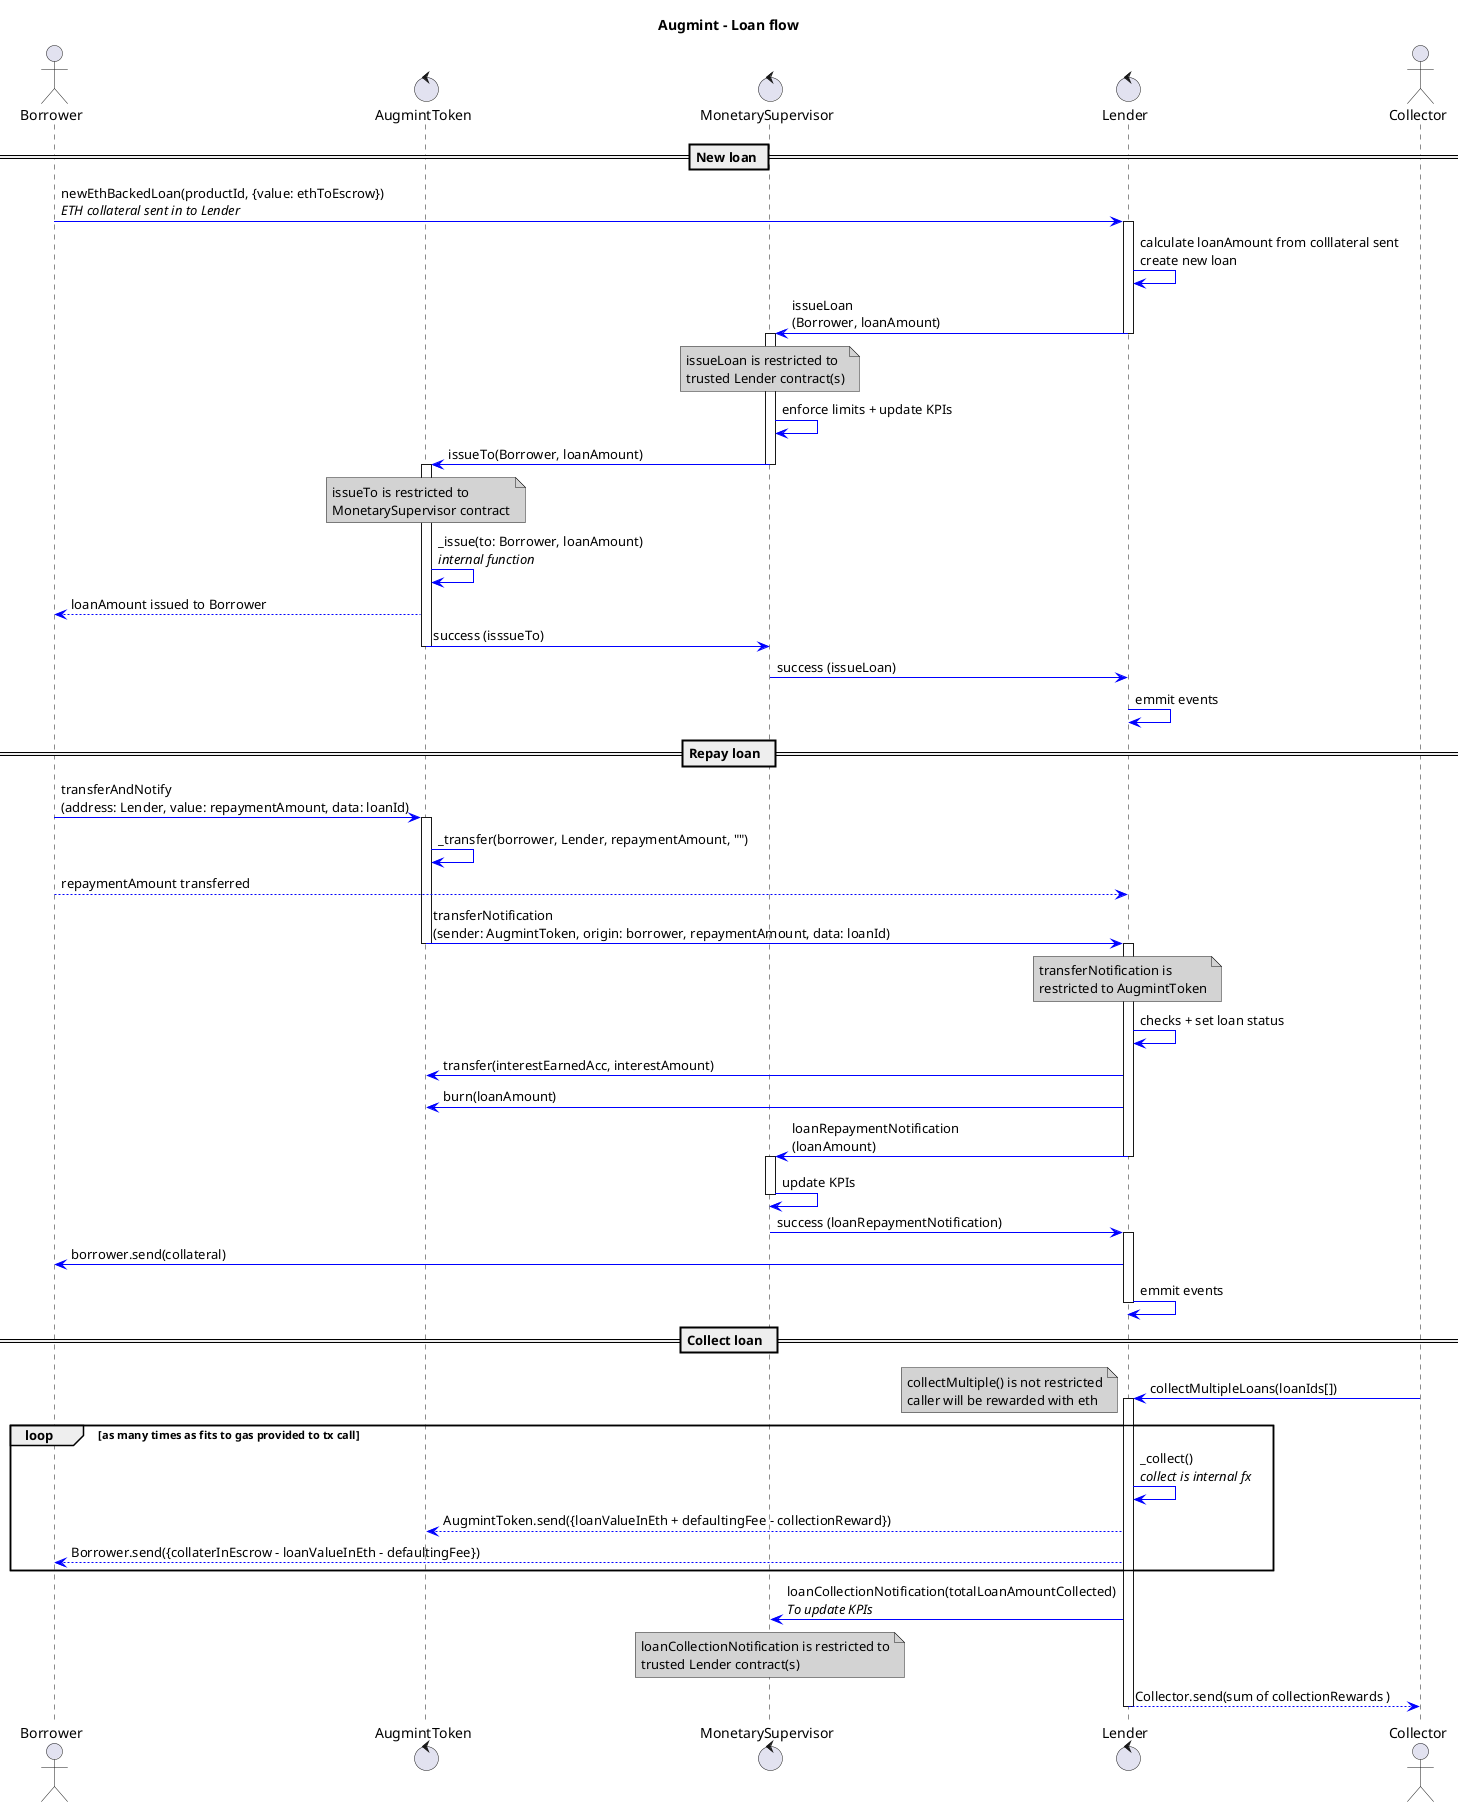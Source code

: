 @startuml
title **Augmint** - Loan flow
skinparam ArrowColor #blue
skinparam noteBackgroundColor #lightgrey

actor Borrower
control AugmintToken
control MonetarySupervisor
control Lender
actor Collector

== New loan ==
Borrower -> Lender : newEthBackedLoan(productId, {value: ethToEscrow})\n//ETH collateral sent in to Lender//

activate Lender
    Lender -> Lender : calculate loanAmount from colllateral sent\ncreate new loan
    Lender -> MonetarySupervisor : issueLoan\n(Borrower, loanAmount)
deactivate Lender

activate MonetarySupervisor
    note over MonetarySupervisor
        issueLoan is restricted to
        trusted Lender contract(s)
    end note
    MonetarySupervisor -> MonetarySupervisor : enforce limits + update KPIs
    MonetarySupervisor -> AugmintToken : issueTo(Borrower, loanAmount)
deactivate MonetarySupervisor

activate AugmintToken
    note over AugmintToken
        issueTo is restricted to
        MonetarySupervisor contract
    end note
    AugmintToken -> AugmintToken : _issue(to: Borrower, loanAmount)\n//internal function//
    AugmintToken --> Borrower : loanAmount issued to Borrower
    AugmintToken -> MonetarySupervisor : success (isssueTo)
deactivate AugmintToken

MonetarySupervisor -> Lender : success (issueLoan)

Lender -> Lender : emmit events

== Repay loan  ==
Borrower -> AugmintToken : transferAndNotify\n(address: Lender, value: repaymentAmount, data: loanId)

activate AugmintToken
    AugmintToken -> AugmintToken : _transfer(borrower, Lender, repaymentAmount, "")
    Borrower --> Lender : repaymentAmount transferred
    AugmintToken -> Lender : transferNotification\n(sender: AugmintToken, origin: borrower, repaymentAmount, data: loanId)
    note over Lender
        transferNotification is
        restricted to AugmintToken
    end note
deactivate AugmintToken

activate Lender
    Lender -> Lender : checks + set loan status
    Lender -> AugmintToken : transfer(interestEarnedAcc, interestAmount)
    Lender -> AugmintToken : burn(loanAmount)
    Lender -> MonetarySupervisor : loanRepaymentNotification\n(loanAmount)
deactivate Lender

activate MonetarySupervisor
    MonetarySupervisor -> MonetarySupervisor : update KPIs
deactivate MonetarySupervisor

MonetarySupervisor -> Lender : success (loanRepaymentNotification)

activate Lender
Lender -> Borrower : borrower.send(collateral)
Lender -> Lender : emmit events
deactivate Lender

== Collect loan  ==
Collector -> Lender : collectMultipleLoans(loanIds[])
note left
    collectMultiple() is not restricted
    caller will be rewarded with eth
end note
activate Lender

loop as many times as fits to gas provided to tx call
    Lender -> Lender : _collect()\n//collect is internal fx//
    Lender --> AugmintToken : AugmintToken.send({loanValueInEth + defaultingFee - collectionReward})
    Lender --> Borrower : Borrower.send({collaterInEscrow - loanValueInEth - defaultingFee})
end
Lender -> MonetarySupervisor : loanCollectionNotification(totalLoanAmountCollected)\n//To update KPIs//
note over MonetarySupervisor
    loanCollectionNotification is restricted to
    trusted Lender contract(s)
end note
Lender --> Collector : Collector.send(sum of collectionRewards )

deactivate Lender
@enduml
